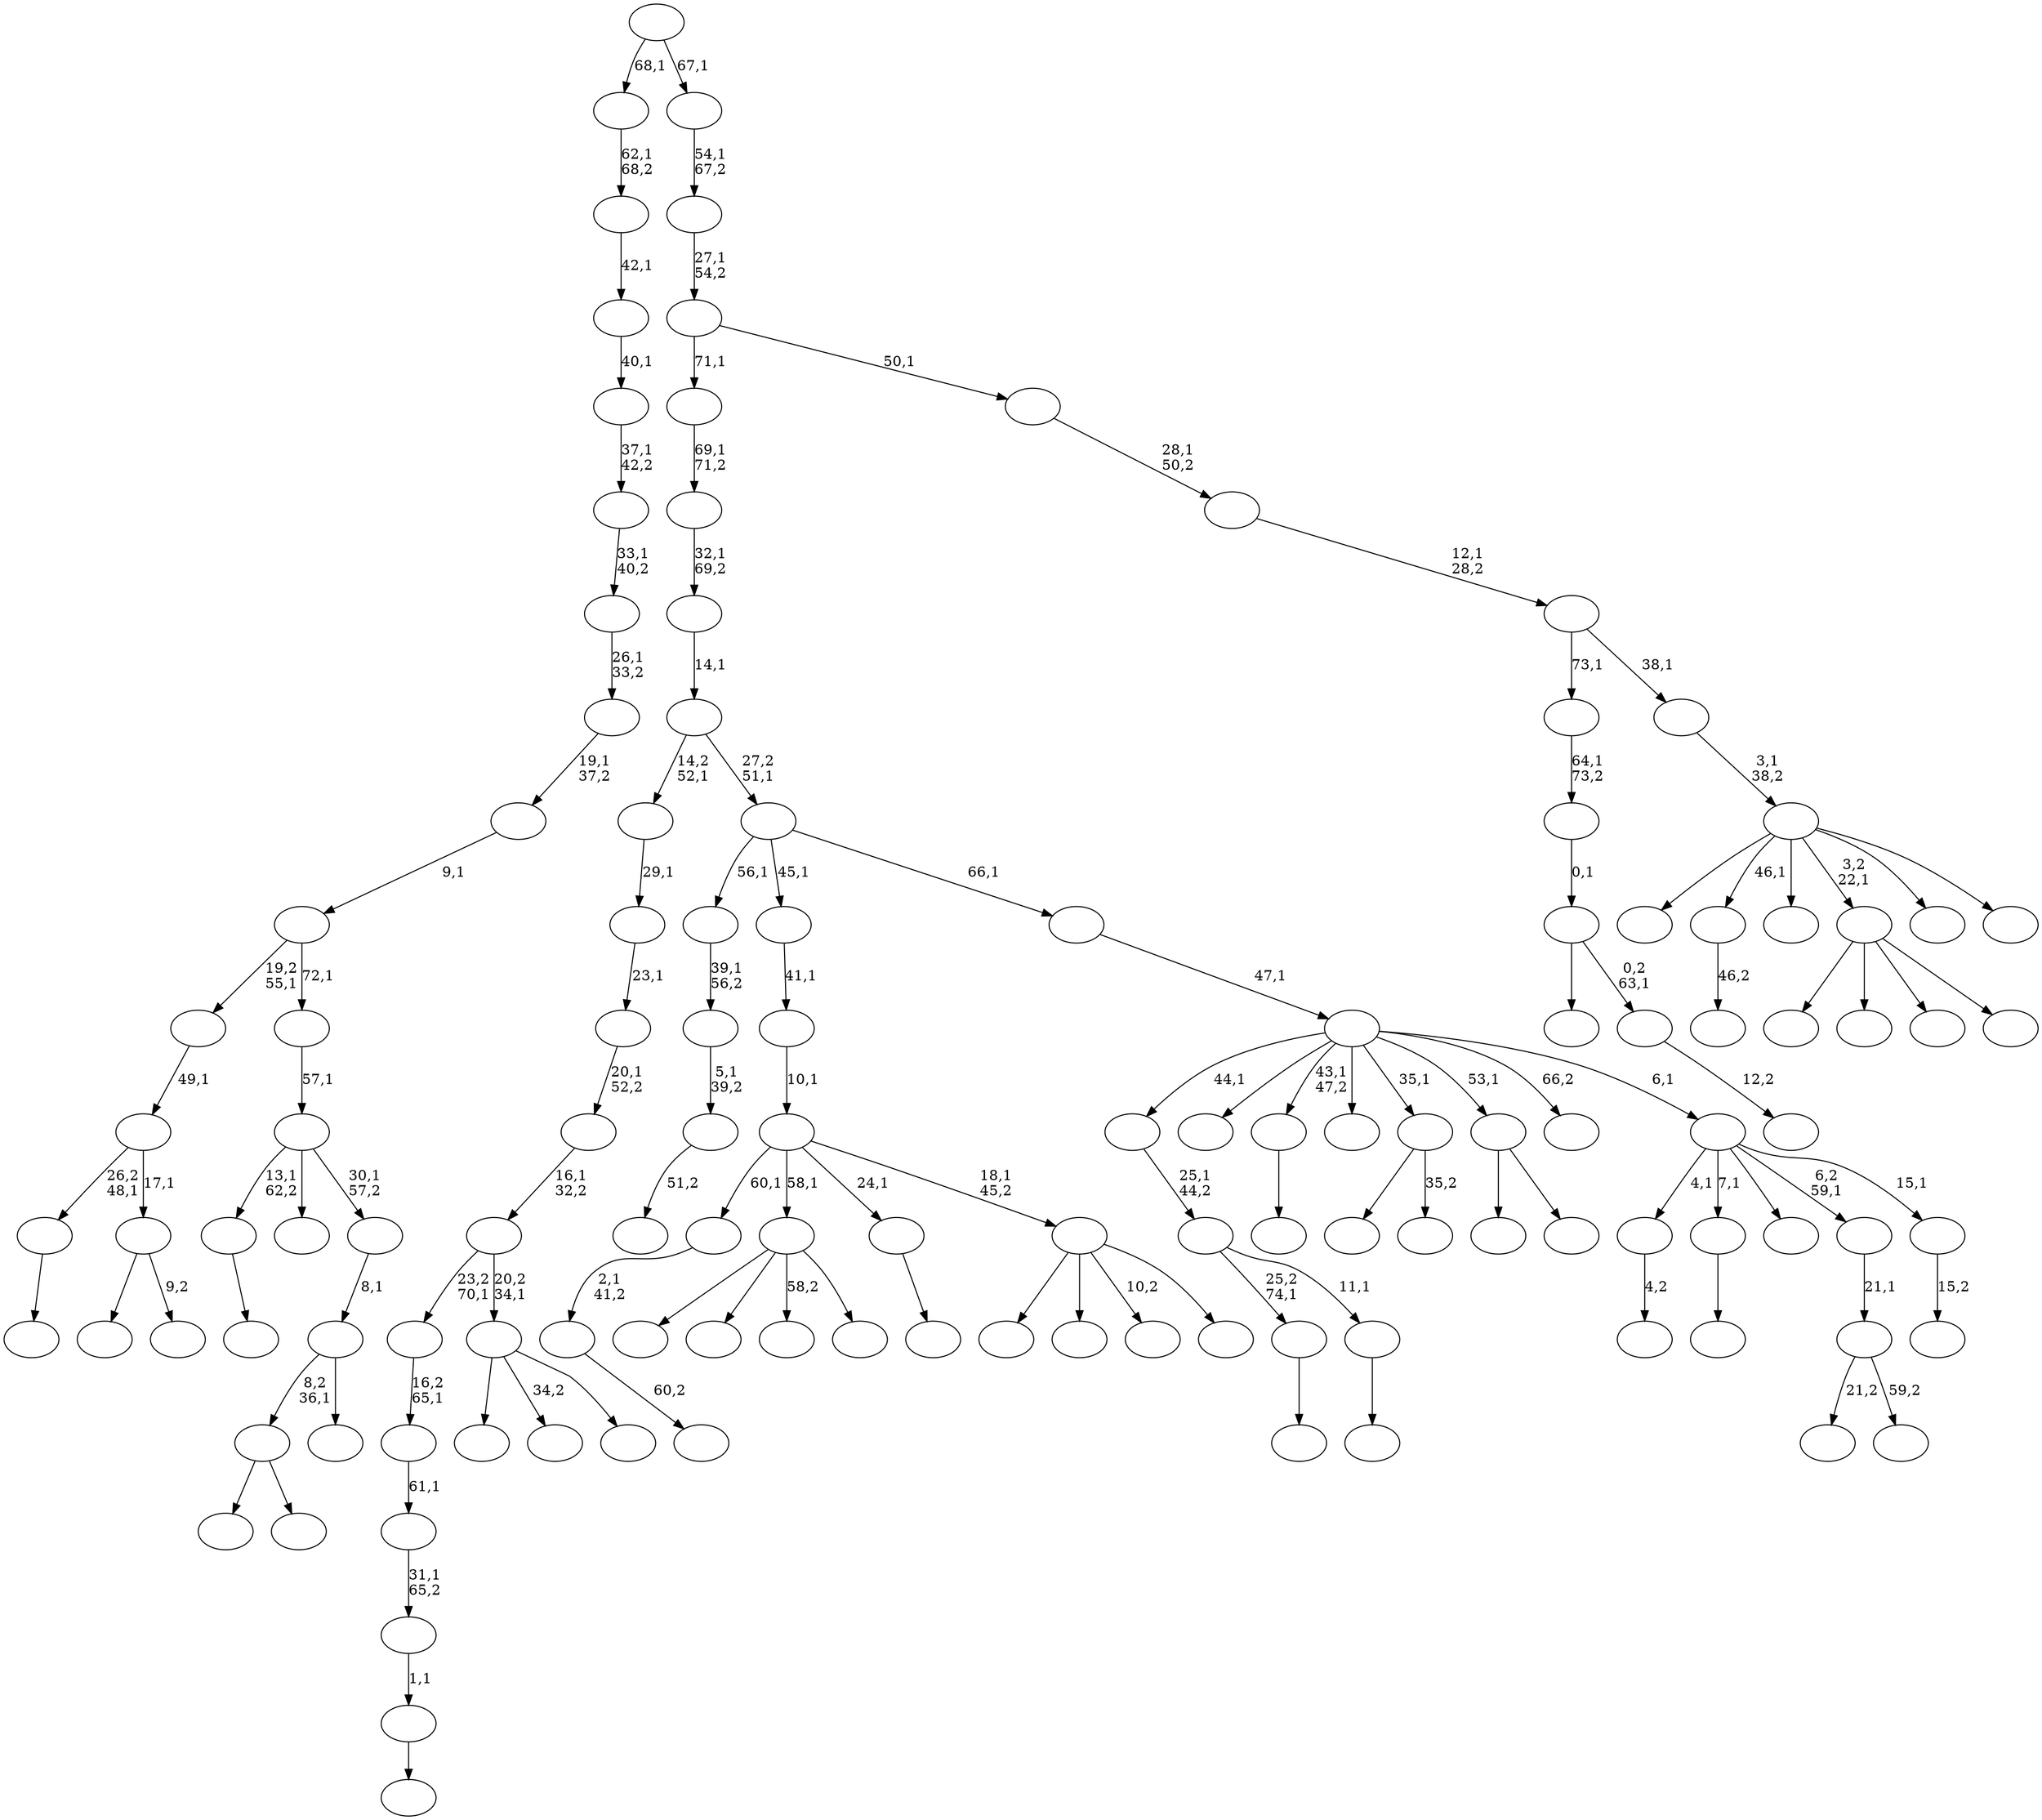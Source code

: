 digraph T {
	125 [label=""]
	124 [label=""]
	123 [label=""]
	122 [label=""]
	121 [label=""]
	120 [label=""]
	119 [label=""]
	118 [label=""]
	117 [label=""]
	116 [label=""]
	115 [label=""]
	114 [label=""]
	113 [label=""]
	112 [label=""]
	111 [label=""]
	110 [label=""]
	109 [label=""]
	108 [label=""]
	107 [label=""]
	106 [label=""]
	105 [label=""]
	104 [label=""]
	103 [label=""]
	102 [label=""]
	101 [label=""]
	100 [label=""]
	99 [label=""]
	98 [label=""]
	97 [label=""]
	96 [label=""]
	95 [label=""]
	94 [label=""]
	93 [label=""]
	92 [label=""]
	91 [label=""]
	90 [label=""]
	89 [label=""]
	88 [label=""]
	87 [label=""]
	86 [label=""]
	85 [label=""]
	84 [label=""]
	83 [label=""]
	82 [label=""]
	81 [label=""]
	80 [label=""]
	79 [label=""]
	78 [label=""]
	77 [label=""]
	76 [label=""]
	75 [label=""]
	74 [label=""]
	73 [label=""]
	72 [label=""]
	71 [label=""]
	70 [label=""]
	69 [label=""]
	68 [label=""]
	67 [label=""]
	66 [label=""]
	65 [label=""]
	64 [label=""]
	63 [label=""]
	62 [label=""]
	61 [label=""]
	60 [label=""]
	59 [label=""]
	58 [label=""]
	57 [label=""]
	56 [label=""]
	55 [label=""]
	54 [label=""]
	53 [label=""]
	52 [label=""]
	51 [label=""]
	50 [label=""]
	49 [label=""]
	48 [label=""]
	47 [label=""]
	46 [label=""]
	45 [label=""]
	44 [label=""]
	43 [label=""]
	42 [label=""]
	41 [label=""]
	40 [label=""]
	39 [label=""]
	38 [label=""]
	37 [label=""]
	36 [label=""]
	35 [label=""]
	34 [label=""]
	33 [label=""]
	32 [label=""]
	31 [label=""]
	30 [label=""]
	29 [label=""]
	28 [label=""]
	27 [label=""]
	26 [label=""]
	25 [label=""]
	24 [label=""]
	23 [label=""]
	22 [label=""]
	21 [label=""]
	20 [label=""]
	19 [label=""]
	18 [label=""]
	17 [label=""]
	16 [label=""]
	15 [label=""]
	14 [label=""]
	13 [label=""]
	12 [label=""]
	11 [label=""]
	10 [label=""]
	9 [label=""]
	8 [label=""]
	7 [label=""]
	6 [label=""]
	5 [label=""]
	4 [label=""]
	3 [label=""]
	2 [label=""]
	1 [label=""]
	0 [label=""]
	119 -> 120 [label=""]
	118 -> 119 [label="1,1"]
	117 -> 118 [label="31,1\n65,2"]
	116 -> 117 [label="61,1"]
	115 -> 116 [label="16,2\n65,1"]
	113 -> 114 [label=""]
	108 -> 109 [label=""]
	107 -> 113 [label="25,2\n74,1"]
	107 -> 108 [label="11,1"]
	106 -> 107 [label="25,1\n44,2"]
	104 -> 105 [label=""]
	101 -> 102 [label=""]
	97 -> 98 [label="4,2"]
	94 -> 95 [label=""]
	92 -> 93 [label="46,2"]
	89 -> 121 [label=""]
	89 -> 110 [label="34,2"]
	89 -> 90 [label=""]
	88 -> 115 [label="23,2\n70,1"]
	88 -> 89 [label="20,2\n34,1"]
	87 -> 88 [label="16,1\n32,2"]
	86 -> 87 [label="20,1\n52,2"]
	85 -> 86 [label="23,1"]
	84 -> 85 [label="29,1"]
	80 -> 81 [label="51,2"]
	79 -> 80 [label="5,1\n39,2"]
	78 -> 79 [label="39,1\n56,2"]
	73 -> 123 [label=""]
	73 -> 74 [label="9,2"]
	72 -> 101 [label="26,2\n48,1"]
	72 -> 73 [label="17,1"]
	71 -> 72 [label="49,1"]
	68 -> 69 [label=""]
	64 -> 65 [label="60,2"]
	63 -> 64 [label="2,1\n41,2"]
	60 -> 125 [label=""]
	60 -> 122 [label=""]
	60 -> 103 [label=""]
	60 -> 61 [label=""]
	58 -> 111 [label=""]
	58 -> 59 [label="35,2"]
	56 -> 70 [label=""]
	56 -> 57 [label=""]
	52 -> 91 [label=""]
	52 -> 53 [label=""]
	50 -> 51 [label="12,2"]
	49 -> 76 [label=""]
	49 -> 50 [label="0,2\n63,1"]
	48 -> 49 [label="0,1"]
	47 -> 48 [label="64,1\n73,2"]
	44 -> 99 [label="21,2"]
	44 -> 45 [label="59,2"]
	43 -> 44 [label="21,1"]
	41 -> 112 [label=""]
	41 -> 67 [label=""]
	41 -> 62 [label="58,2"]
	41 -> 42 [label=""]
	39 -> 40 [label=""]
	37 -> 124 [label=""]
	37 -> 77 [label=""]
	37 -> 55 [label="10,2"]
	37 -> 38 [label=""]
	36 -> 63 [label="60,1"]
	36 -> 41 [label="58,1"]
	36 -> 39 [label="24,1"]
	36 -> 37 [label="18,1\n45,2"]
	35 -> 36 [label="10,1"]
	34 -> 35 [label="41,1"]
	32 -> 33 [label="15,2"]
	31 -> 97 [label="4,1"]
	31 -> 68 [label="7,1"]
	31 -> 66 [label=""]
	31 -> 43 [label="6,2\n59,1"]
	31 -> 32 [label="15,1"]
	30 -> 106 [label="44,1"]
	30 -> 100 [label=""]
	30 -> 94 [label="43,1\n47,2"]
	30 -> 82 [label=""]
	30 -> 58 [label="35,1"]
	30 -> 56 [label="53,1"]
	30 -> 54 [label="66,2"]
	30 -> 31 [label="6,1"]
	29 -> 30 [label="47,1"]
	28 -> 78 [label="56,1"]
	28 -> 34 [label="45,1"]
	28 -> 29 [label="66,1"]
	27 -> 84 [label="14,2\n52,1"]
	27 -> 28 [label="27,2\n51,1"]
	26 -> 27 [label="14,1"]
	25 -> 26 [label="32,1\n69,2"]
	24 -> 25 [label="69,1\n71,2"]
	22 -> 52 [label="8,2\n36,1"]
	22 -> 23 [label=""]
	21 -> 22 [label="8,1"]
	20 -> 104 [label="13,1\n62,2"]
	20 -> 83 [label=""]
	20 -> 21 [label="30,1\n57,2"]
	19 -> 20 [label="57,1"]
	18 -> 71 [label="19,2\n55,1"]
	18 -> 19 [label="72,1"]
	17 -> 18 [label="9,1"]
	16 -> 17 [label="19,1\n37,2"]
	15 -> 16 [label="26,1\n33,2"]
	14 -> 15 [label="33,1\n40,2"]
	13 -> 14 [label="37,1\n42,2"]
	12 -> 13 [label="40,1"]
	11 -> 12 [label="42,1"]
	10 -> 11 [label="62,1\n68,2"]
	8 -> 96 [label=""]
	8 -> 92 [label="46,1"]
	8 -> 75 [label=""]
	8 -> 60 [label="3,2\n22,1"]
	8 -> 46 [label=""]
	8 -> 9 [label=""]
	7 -> 8 [label="3,1\n38,2"]
	6 -> 47 [label="73,1"]
	6 -> 7 [label="38,1"]
	5 -> 6 [label="12,1\n28,2"]
	4 -> 5 [label="28,1\n50,2"]
	3 -> 24 [label="71,1"]
	3 -> 4 [label="50,1"]
	2 -> 3 [label="27,1\n54,2"]
	1 -> 2 [label="54,1\n67,2"]
	0 -> 10 [label="68,1"]
	0 -> 1 [label="67,1"]
}
